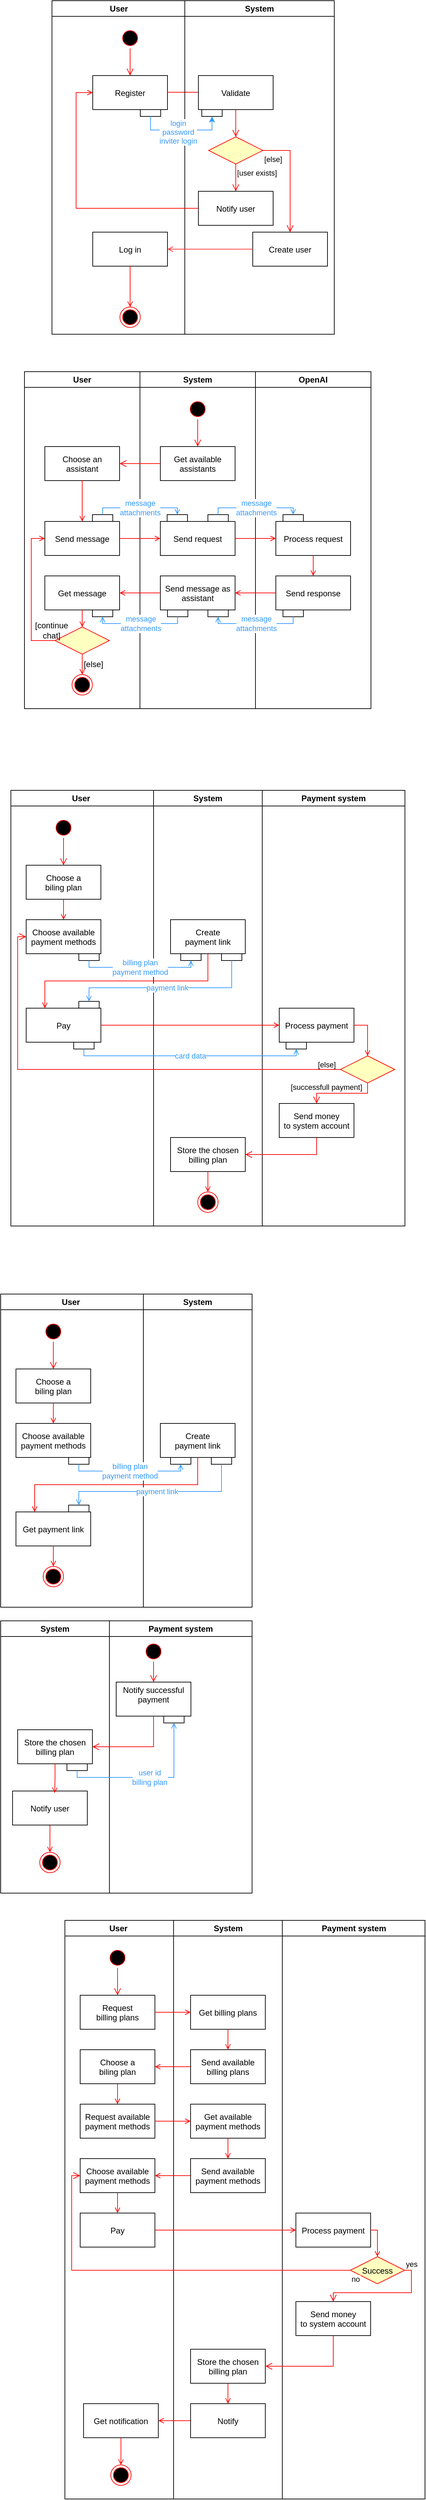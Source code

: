 <mxfile version="22.1.18" type="device">
  <diagram name="Page-1" id="e7e014a7-5840-1c2e-5031-d8a46d1fe8dd">
    <mxGraphModel dx="794" dy="-391" grid="1" gridSize="10" guides="1" tooltips="1" connect="1" arrows="1" fold="1" page="1" pageScale="1" pageWidth="1169" pageHeight="826" background="none" math="0" shadow="0">
      <root>
        <mxCell id="0" />
        <mxCell id="1" parent="0" />
        <mxCell id="gfUBth482DZoh4JY9FzU-120" value="User" style="swimlane;whiteSpace=wrap" parent="1" vertex="1">
          <mxGeometry x="220.5" y="860" width="195.5" height="490" as="geometry">
            <mxRectangle x="164.5" y="128" width="90" height="30" as="alternateBounds" />
          </mxGeometry>
        </mxCell>
        <mxCell id="gfUBth482DZoh4JY9FzU-121" value="" style="ellipse;shape=startState;fillColor=#000000;strokeColor=#ff0000;" parent="gfUBth482DZoh4JY9FzU-120" vertex="1">
          <mxGeometry x="100" y="40" width="30" height="30" as="geometry" />
        </mxCell>
        <mxCell id="gfUBth482DZoh4JY9FzU-122" value="" style="edgeStyle=elbowEdgeStyle;elbow=horizontal;verticalAlign=bottom;endArrow=open;endSize=8;strokeColor=#FF0000;endFill=1;rounded=0;exitX=0.5;exitY=1;exitDx=0;exitDy=0;" parent="gfUBth482DZoh4JY9FzU-120" source="gfUBth482DZoh4JY9FzU-121" target="gfUBth482DZoh4JY9FzU-123" edge="1">
          <mxGeometry x="100" y="40" as="geometry">
            <mxPoint x="115" y="110" as="targetPoint" />
          </mxGeometry>
        </mxCell>
        <mxCell id="gfUBth482DZoh4JY9FzU-123" value="Register" style="" parent="gfUBth482DZoh4JY9FzU-120" vertex="1">
          <mxGeometry x="60" y="110" width="110" height="50" as="geometry" />
        </mxCell>
        <mxCell id="gfUBth482DZoh4JY9FzU-124" value="Log in" style="" parent="gfUBth482DZoh4JY9FzU-120" vertex="1">
          <mxGeometry x="60" y="340" width="110" height="50" as="geometry" />
        </mxCell>
        <mxCell id="gfUBth482DZoh4JY9FzU-125" value="" style="endArrow=open;strokeColor=#FF0000;endFill=1;rounded=0;entryX=0;entryY=0.5;entryDx=0;entryDy=0;" parent="gfUBth482DZoh4JY9FzU-120" target="gfUBth482DZoh4JY9FzU-129" edge="1">
          <mxGeometry relative="1" as="geometry">
            <mxPoint x="170" y="134.5" as="sourcePoint" />
            <mxPoint x="300" y="134.5" as="targetPoint" />
            <Array as="points">
              <mxPoint x="235.5" y="134.5" />
            </Array>
          </mxGeometry>
        </mxCell>
        <mxCell id="gfUBth482DZoh4JY9FzU-126" value="" style="ellipse;shape=endState;fillColor=#000000;strokeColor=#ff0000" parent="gfUBth482DZoh4JY9FzU-120" vertex="1">
          <mxGeometry x="100" y="450" width="30" height="30" as="geometry" />
        </mxCell>
        <mxCell id="gfUBth482DZoh4JY9FzU-127" value="" style="endArrow=open;strokeColor=#FF0000;endFill=1;rounded=0;exitX=0.5;exitY=1;exitDx=0;exitDy=0;" parent="gfUBth482DZoh4JY9FzU-120" source="gfUBth482DZoh4JY9FzU-124" target="gfUBth482DZoh4JY9FzU-126" edge="1">
          <mxGeometry relative="1" as="geometry">
            <mxPoint x="115.5" y="420" as="sourcePoint" />
          </mxGeometry>
        </mxCell>
        <mxCell id="gfUBth482DZoh4JY9FzU-138" value="" style="rounded=0;whiteSpace=wrap;html=1;" parent="gfUBth482DZoh4JY9FzU-120" vertex="1">
          <mxGeometry x="130" y="160" width="30" height="10" as="geometry" />
        </mxCell>
        <mxCell id="gfUBth482DZoh4JY9FzU-128" value="System" style="swimlane;whiteSpace=wrap" parent="1" vertex="1">
          <mxGeometry x="416" y="860" width="220" height="490" as="geometry" />
        </mxCell>
        <mxCell id="gfUBth482DZoh4JY9FzU-129" value="Validate" style="" parent="gfUBth482DZoh4JY9FzU-128" vertex="1">
          <mxGeometry x="20" y="110" width="110" height="50" as="geometry" />
        </mxCell>
        <mxCell id="gfUBth482DZoh4JY9FzU-130" value="" style="rhombus;fillColor=#ffffc0;strokeColor=#ff0000;" parent="gfUBth482DZoh4JY9FzU-128" vertex="1">
          <mxGeometry x="35" y="200" width="80" height="40" as="geometry" />
        </mxCell>
        <mxCell id="gfUBth482DZoh4JY9FzU-131" value="[else]" style="edgeStyle=orthogonalEdgeStyle;elbow=horizontal;align=left;verticalAlign=top;endArrow=open;endSize=8;strokeColor=#FF0000;endFill=1;rounded=0;exitX=1;exitY=0.5;exitDx=0;exitDy=0;entryX=0.5;entryY=0;entryDx=0;entryDy=0;" parent="gfUBth482DZoh4JY9FzU-128" source="gfUBth482DZoh4JY9FzU-130" target="gfUBth482DZoh4JY9FzU-133" edge="1">
          <mxGeometry x="-1" relative="1" as="geometry">
            <mxPoint x="190" y="305" as="targetPoint" />
            <Array as="points">
              <mxPoint x="155" y="220" />
            </Array>
          </mxGeometry>
        </mxCell>
        <mxCell id="gfUBth482DZoh4JY9FzU-132" value="" style="edgeStyle=elbowEdgeStyle;elbow=horizontal;verticalAlign=bottom;endArrow=open;endSize=8;strokeColor=#FF0000;endFill=1;rounded=0;exitX=0.5;exitY=1;exitDx=0;exitDy=0;entryX=0.5;entryY=0;entryDx=0;entryDy=0;" parent="gfUBth482DZoh4JY9FzU-128" source="gfUBth482DZoh4JY9FzU-129" target="gfUBth482DZoh4JY9FzU-130" edge="1">
          <mxGeometry x="130" y="90" as="geometry">
            <mxPoint x="195.5" y="220" as="targetPoint" />
            <mxPoint x="147.5" y="135" as="sourcePoint" />
            <Array as="points" />
          </mxGeometry>
        </mxCell>
        <mxCell id="gfUBth482DZoh4JY9FzU-133" value="Create user" style="" parent="gfUBth482DZoh4JY9FzU-128" vertex="1">
          <mxGeometry x="100" y="340" width="110" height="50" as="geometry" />
        </mxCell>
        <mxCell id="gfUBth482DZoh4JY9FzU-134" value="[user exists]" style="edgeStyle=elbowEdgeStyle;elbow=horizontal;align=left;verticalAlign=top;endArrow=open;endSize=8;strokeColor=#FF0000;endFill=1;rounded=0;entryX=0.5;entryY=0;entryDx=0;entryDy=0;exitX=0.5;exitY=1;exitDx=0;exitDy=0;" parent="gfUBth482DZoh4JY9FzU-128" source="gfUBth482DZoh4JY9FzU-130" target="gfUBth482DZoh4JY9FzU-135" edge="1">
          <mxGeometry x="-1" relative="1" as="geometry">
            <mxPoint x="65.5" y="180" as="targetPoint" />
            <mxPoint x="85" y="280" as="sourcePoint" />
            <Array as="points">
              <mxPoint x="75" y="250" />
            </Array>
          </mxGeometry>
        </mxCell>
        <mxCell id="gfUBth482DZoh4JY9FzU-135" value="Notify user" style="" parent="gfUBth482DZoh4JY9FzU-128" vertex="1">
          <mxGeometry x="20" y="280" width="110" height="50" as="geometry" />
        </mxCell>
        <mxCell id="gfUBth482DZoh4JY9FzU-139" value="" style="rounded=0;whiteSpace=wrap;html=1;" parent="gfUBth482DZoh4JY9FzU-128" vertex="1">
          <mxGeometry x="25" y="160" width="30" height="10" as="geometry" />
        </mxCell>
        <mxCell id="gfUBth482DZoh4JY9FzU-137" style="edgeStyle=orthogonalEdgeStyle;rounded=0;orthogonalLoop=1;jettySize=auto;html=1;exitX=0;exitY=0.5;exitDx=0;exitDy=0;entryX=1;entryY=0.5;entryDx=0;entryDy=0;strokeColor=#FF3333;endArrow=open;endFill=0;" parent="1" source="gfUBth482DZoh4JY9FzU-133" target="gfUBth482DZoh4JY9FzU-124" edge="1">
          <mxGeometry relative="1" as="geometry" />
        </mxCell>
        <mxCell id="gfUBth482DZoh4JY9FzU-136" value="" style="edgeStyle=elbowEdgeStyle;elbow=horizontal;strokeColor=#FF0000;endArrow=open;endFill=1;rounded=0;exitX=0;exitY=0.5;exitDx=0;exitDy=0;entryX=0;entryY=0.5;entryDx=0;entryDy=0;" parent="1" source="gfUBth482DZoh4JY9FzU-135" target="gfUBth482DZoh4JY9FzU-123" edge="1">
          <mxGeometry width="100" height="100" relative="1" as="geometry">
            <mxPoint x="546.5" y="1180" as="sourcePoint" />
            <mxPoint x="416" y="1010" as="targetPoint" />
            <Array as="points">
              <mxPoint x="256" y="1070" />
            </Array>
          </mxGeometry>
        </mxCell>
        <mxCell id="gfUBth482DZoh4JY9FzU-141" value="" style="endArrow=classic;html=1;rounded=0;entryX=0.5;entryY=1;entryDx=0;entryDy=0;edgeStyle=orthogonalEdgeStyle;exitX=0.5;exitY=1;exitDx=0;exitDy=0;strokeColor=#3399FF;" parent="1" source="gfUBth482DZoh4JY9FzU-138" target="gfUBth482DZoh4JY9FzU-139" edge="1">
          <mxGeometry relative="1" as="geometry">
            <mxPoint x="390.5" y="1070" as="sourcePoint" />
            <mxPoint x="490.5" y="1070" as="targetPoint" />
            <Array as="points">
              <mxPoint x="366" y="1050" />
              <mxPoint x="456" y="1050" />
            </Array>
          </mxGeometry>
        </mxCell>
        <mxCell id="gfUBth482DZoh4JY9FzU-142" value="login&lt;br&gt;password&lt;br&gt;inviter login" style="edgeLabel;resizable=0;html=1;align=center;verticalAlign=middle;fontColor=#3399FF;" parent="gfUBth482DZoh4JY9FzU-141" connectable="0" vertex="1">
          <mxGeometry relative="1" as="geometry">
            <mxPoint x="-5" y="3" as="offset" />
          </mxGeometry>
        </mxCell>
        <mxCell id="gfUBth482DZoh4JY9FzU-149" value="User" style="swimlane;whiteSpace=wrap" parent="1" vertex="1">
          <mxGeometry x="180" y="1405" width="170" height="495" as="geometry">
            <mxRectangle x="164.5" y="128" width="90" height="30" as="alternateBounds" />
          </mxGeometry>
        </mxCell>
        <mxCell id="gfUBth482DZoh4JY9FzU-150" value="Choose an&#xa;assistant" style="" parent="gfUBth482DZoh4JY9FzU-149" vertex="1">
          <mxGeometry x="30" y="110" width="110" height="50" as="geometry" />
        </mxCell>
        <mxCell id="gfUBth482DZoh4JY9FzU-151" value="Send message" style="" parent="gfUBth482DZoh4JY9FzU-149" vertex="1">
          <mxGeometry x="30" y="220" width="110" height="50" as="geometry" />
        </mxCell>
        <mxCell id="gfUBth482DZoh4JY9FzU-152" value="" style="endArrow=open;strokeColor=#FF0000;endFill=1;rounded=0" parent="gfUBth482DZoh4JY9FzU-149" source="gfUBth482DZoh4JY9FzU-150" target="gfUBth482DZoh4JY9FzU-151" edge="1">
          <mxGeometry relative="1" as="geometry" />
        </mxCell>
        <mxCell id="gfUBth482DZoh4JY9FzU-153" value="Get message" style="" parent="gfUBth482DZoh4JY9FzU-149" vertex="1">
          <mxGeometry x="30" y="300" width="110" height="50" as="geometry" />
        </mxCell>
        <mxCell id="gfUBth482DZoh4JY9FzU-154" value="" style="endArrow=open;strokeColor=#FF0000;endFill=1;rounded=0;exitX=0;exitY=0.5;exitDx=0;exitDy=0;entryX=0;entryY=0.5;entryDx=0;entryDy=0;edgeStyle=orthogonalEdgeStyle;" parent="gfUBth482DZoh4JY9FzU-149" source="4h8BEqm_R4JHtVqycVa3-3" target="gfUBth482DZoh4JY9FzU-151" edge="1">
          <mxGeometry relative="1" as="geometry">
            <mxPoint x="215" y="380" as="sourcePoint" />
            <mxPoint x="5" y="380" as="targetPoint" />
            <Array as="points">
              <mxPoint x="10" y="395" />
              <mxPoint x="10" y="245" />
            </Array>
          </mxGeometry>
        </mxCell>
        <mxCell id="gfUBth482DZoh4JY9FzU-155" value="" style="ellipse;shape=endState;fillColor=#000000;strokeColor=#ff0000" parent="gfUBth482DZoh4JY9FzU-149" vertex="1">
          <mxGeometry x="70" y="445" width="30" height="30" as="geometry" />
        </mxCell>
        <mxCell id="gfUBth482DZoh4JY9FzU-156" value="" style="endArrow=open;strokeColor=#FF0000;endFill=1;rounded=0;exitX=0.5;exitY=1;exitDx=0;exitDy=0;entryX=0.5;entryY=0;entryDx=0;entryDy=0;" parent="gfUBth482DZoh4JY9FzU-149" source="gfUBth482DZoh4JY9FzU-153" target="4h8BEqm_R4JHtVqycVa3-3" edge="1">
          <mxGeometry relative="1" as="geometry">
            <mxPoint x="610" y="345" as="sourcePoint" />
            <mxPoint x="85" y="410" as="targetPoint" />
          </mxGeometry>
        </mxCell>
        <mxCell id="gfUBth482DZoh4JY9FzU-172" value="" style="rounded=0;whiteSpace=wrap;html=1;" parent="gfUBth482DZoh4JY9FzU-149" vertex="1">
          <mxGeometry x="100" y="210" width="30" height="10" as="geometry" />
        </mxCell>
        <mxCell id="gfUBth482DZoh4JY9FzU-179" value="" style="rounded=0;whiteSpace=wrap;html=1;" parent="gfUBth482DZoh4JY9FzU-149" vertex="1">
          <mxGeometry x="100" y="350" width="30" height="10" as="geometry" />
        </mxCell>
        <mxCell id="4h8BEqm_R4JHtVqycVa3-3" value="" style="rhombus;fillColor=#ffffc0;strokeColor=#ff0000;" parent="gfUBth482DZoh4JY9FzU-149" vertex="1">
          <mxGeometry x="45" y="375" width="80" height="40" as="geometry" />
        </mxCell>
        <mxCell id="4h8BEqm_R4JHtVqycVa3-4" value="[continue chat]" style="text;html=1;strokeColor=none;fillColor=none;align=center;verticalAlign=middle;whiteSpace=wrap;rounded=0;" parent="gfUBth482DZoh4JY9FzU-149" vertex="1">
          <mxGeometry x="10" y="365" width="60" height="30" as="geometry" />
        </mxCell>
        <mxCell id="4h8BEqm_R4JHtVqycVa3-5" value="&amp;nbsp;[else]" style="text;html=1;strokeColor=none;fillColor=none;align=center;verticalAlign=middle;whiteSpace=wrap;rounded=0;" parent="gfUBth482DZoh4JY9FzU-149" vertex="1">
          <mxGeometry x="70" y="415" width="60" height="30" as="geometry" />
        </mxCell>
        <mxCell id="4h8BEqm_R4JHtVqycVa3-6" value="" style="endArrow=open;strokeColor=#FF0000;endFill=1;rounded=0;exitX=0.5;exitY=1;exitDx=0;exitDy=0;entryX=0.5;entryY=0;entryDx=0;entryDy=0;" parent="gfUBth482DZoh4JY9FzU-149" source="4h8BEqm_R4JHtVqycVa3-3" target="gfUBth482DZoh4JY9FzU-155" edge="1">
          <mxGeometry relative="1" as="geometry">
            <mxPoint x="95" y="360" as="sourcePoint" />
            <mxPoint x="95" y="385" as="targetPoint" />
          </mxGeometry>
        </mxCell>
        <mxCell id="gfUBth482DZoh4JY9FzU-157" value="System" style="swimlane;whiteSpace=wrap" parent="1" vertex="1">
          <mxGeometry x="350" y="1405" width="170" height="495" as="geometry" />
        </mxCell>
        <mxCell id="gfUBth482DZoh4JY9FzU-158" value="" style="ellipse;shape=startState;fillColor=#000000;strokeColor=#ff0000;" parent="gfUBth482DZoh4JY9FzU-157" vertex="1">
          <mxGeometry x="70" y="40" width="30" height="30" as="geometry" />
        </mxCell>
        <mxCell id="gfUBth482DZoh4JY9FzU-159" value="" style="edgeStyle=elbowEdgeStyle;elbow=horizontal;verticalAlign=bottom;endArrow=open;endSize=8;strokeColor=#FF0000;endFill=1;rounded=0" parent="gfUBth482DZoh4JY9FzU-157" source="gfUBth482DZoh4JY9FzU-158" target="gfUBth482DZoh4JY9FzU-160" edge="1">
          <mxGeometry x="40" y="20" as="geometry">
            <mxPoint x="65" y="90" as="targetPoint" />
          </mxGeometry>
        </mxCell>
        <mxCell id="gfUBth482DZoh4JY9FzU-160" value="Get available&#xa;assistants" style="" parent="gfUBth482DZoh4JY9FzU-157" vertex="1">
          <mxGeometry x="30" y="110" width="110" height="50" as="geometry" />
        </mxCell>
        <mxCell id="gfUBth482DZoh4JY9FzU-161" value="Send request" style="" parent="gfUBth482DZoh4JY9FzU-157" vertex="1">
          <mxGeometry x="30" y="220" width="110" height="50" as="geometry" />
        </mxCell>
        <mxCell id="gfUBth482DZoh4JY9FzU-162" value="Send message as&#xa;assistant" style="" parent="gfUBth482DZoh4JY9FzU-157" vertex="1">
          <mxGeometry x="30" y="300" width="110" height="50" as="geometry" />
        </mxCell>
        <mxCell id="gfUBth482DZoh4JY9FzU-173" value="" style="rounded=0;whiteSpace=wrap;html=1;" parent="gfUBth482DZoh4JY9FzU-157" vertex="1">
          <mxGeometry x="40" y="210" width="30" height="10" as="geometry" />
        </mxCell>
        <mxCell id="gfUBth482DZoh4JY9FzU-174" value="" style="rounded=0;whiteSpace=wrap;html=1;" parent="gfUBth482DZoh4JY9FzU-157" vertex="1">
          <mxGeometry x="100" y="210" width="30" height="10" as="geometry" />
        </mxCell>
        <mxCell id="gfUBth482DZoh4JY9FzU-177" value="" style="rounded=0;whiteSpace=wrap;html=1;" parent="gfUBth482DZoh4JY9FzU-157" vertex="1">
          <mxGeometry x="100" y="350" width="30" height="10" as="geometry" />
        </mxCell>
        <mxCell id="gfUBth482DZoh4JY9FzU-178" value="" style="rounded=0;whiteSpace=wrap;html=1;" parent="gfUBth482DZoh4JY9FzU-157" vertex="1">
          <mxGeometry x="40.5" y="350" width="30" height="10" as="geometry" />
        </mxCell>
        <mxCell id="gfUBth482DZoh4JY9FzU-163" value="OpenAI" style="swimlane;whiteSpace=wrap" parent="1" vertex="1">
          <mxGeometry x="520" y="1405" width="170" height="495" as="geometry" />
        </mxCell>
        <mxCell id="gfUBth482DZoh4JY9FzU-164" value="Process request" style="" parent="gfUBth482DZoh4JY9FzU-163" vertex="1">
          <mxGeometry x="30" y="220" width="110" height="50" as="geometry" />
        </mxCell>
        <mxCell id="gfUBth482DZoh4JY9FzU-165" value="Send response" style="" parent="gfUBth482DZoh4JY9FzU-163" vertex="1">
          <mxGeometry x="30" y="300" width="110" height="50" as="geometry" />
        </mxCell>
        <mxCell id="gfUBth482DZoh4JY9FzU-166" value="" style="endArrow=open;strokeColor=#FF0000;endFill=1;rounded=0;exitX=0.5;exitY=1;exitDx=0;exitDy=0;" parent="gfUBth482DZoh4JY9FzU-163" source="gfUBth482DZoh4JY9FzU-164" edge="1">
          <mxGeometry relative="1" as="geometry">
            <mxPoint x="84.5" y="280" as="sourcePoint" />
            <mxPoint x="85" y="300" as="targetPoint" />
          </mxGeometry>
        </mxCell>
        <mxCell id="gfUBth482DZoh4JY9FzU-175" value="" style="rounded=0;whiteSpace=wrap;html=1;" parent="gfUBth482DZoh4JY9FzU-163" vertex="1">
          <mxGeometry x="40.5" y="210" width="30" height="10" as="geometry" />
        </mxCell>
        <mxCell id="gfUBth482DZoh4JY9FzU-176" value="" style="rounded=0;whiteSpace=wrap;html=1;" parent="gfUBth482DZoh4JY9FzU-163" vertex="1">
          <mxGeometry x="40.5" y="350" width="30" height="10" as="geometry" />
        </mxCell>
        <mxCell id="gfUBth482DZoh4JY9FzU-167" value="" style="endArrow=none;strokeColor=#FF0000;endFill=0;rounded=0;startArrow=open;startFill=0;entryX=0;entryY=0.5;entryDx=0;entryDy=0;exitX=1;exitY=0.5;exitDx=0;exitDy=0;" parent="1" source="gfUBth482DZoh4JY9FzU-153" target="gfUBth482DZoh4JY9FzU-162" edge="1">
          <mxGeometry relative="1" as="geometry" />
        </mxCell>
        <mxCell id="gfUBth482DZoh4JY9FzU-168" value="" style="edgeStyle=elbowEdgeStyle;elbow=horizontal;verticalAlign=bottom;endArrow=open;endSize=8;strokeColor=#FF0000;endFill=1;rounded=0;exitX=0;exitY=0.5;exitDx=0;exitDy=0;entryX=1;entryY=0.5;entryDx=0;entryDy=0;" parent="1" source="gfUBth482DZoh4JY9FzU-160" target="gfUBth482DZoh4JY9FzU-150" edge="1">
          <mxGeometry x="240" y="2200" as="geometry">
            <mxPoint x="340" y="1545" as="targetPoint" />
            <mxPoint x="265" y="1475" as="sourcePoint" />
          </mxGeometry>
        </mxCell>
        <mxCell id="gfUBth482DZoh4JY9FzU-169" value="" style="endArrow=open;strokeColor=#FF0000;endFill=1;rounded=0;exitX=1;exitY=0.5;exitDx=0;exitDy=0;entryX=0;entryY=0.5;entryDx=0;entryDy=0;" parent="1" source="gfUBth482DZoh4JY9FzU-151" target="gfUBth482DZoh4JY9FzU-161" edge="1">
          <mxGeometry relative="1" as="geometry" />
        </mxCell>
        <mxCell id="gfUBth482DZoh4JY9FzU-170" value="" style="endArrow=open;strokeColor=#FF0000;endFill=1;rounded=0;entryX=0;entryY=0.5;entryDx=0;entryDy=0;exitX=1;exitY=0.5;exitDx=0;exitDy=0;" parent="1" source="gfUBth482DZoh4JY9FzU-161" target="gfUBth482DZoh4JY9FzU-164" edge="1">
          <mxGeometry relative="1" as="geometry">
            <mxPoint x="580" y="1650" as="targetPoint" />
          </mxGeometry>
        </mxCell>
        <mxCell id="gfUBth482DZoh4JY9FzU-171" value="" style="endArrow=open;strokeColor=#FF0000;endFill=1;rounded=0;exitX=0;exitY=0.5;exitDx=0;exitDy=0;entryX=1;entryY=0.5;entryDx=0;entryDy=0;" parent="1" source="gfUBth482DZoh4JY9FzU-165" target="gfUBth482DZoh4JY9FzU-162" edge="1">
          <mxGeometry relative="1" as="geometry" />
        </mxCell>
        <mxCell id="gfUBth482DZoh4JY9FzU-182" value="" style="endArrow=open;html=1;rounded=0;endFill=0;strokeColor=#3399FF;edgeStyle=orthogonalEdgeStyle;exitX=0.5;exitY=0;exitDx=0;exitDy=0;entryX=0.5;entryY=0;entryDx=0;entryDy=0;" parent="1" source="gfUBth482DZoh4JY9FzU-172" target="gfUBth482DZoh4JY9FzU-173" edge="1">
          <mxGeometry relative="1" as="geometry">
            <mxPoint x="300.5" y="1585" as="sourcePoint" />
            <mxPoint x="400.5" y="1585" as="targetPoint" />
          </mxGeometry>
        </mxCell>
        <mxCell id="gfUBth482DZoh4JY9FzU-183" value="message&lt;br&gt;attachments" style="edgeLabel;resizable=0;html=1;align=center;verticalAlign=middle;fontColor=#3399FF;" parent="gfUBth482DZoh4JY9FzU-182" connectable="0" vertex="1">
          <mxGeometry relative="1" as="geometry" />
        </mxCell>
        <mxCell id="gfUBth482DZoh4JY9FzU-184" value="" style="endArrow=open;html=1;rounded=0;endFill=0;strokeColor=#3399FF;edgeStyle=orthogonalEdgeStyle;exitX=0.5;exitY=0;exitDx=0;exitDy=0;entryX=0.5;entryY=0;entryDx=0;entryDy=0;" parent="1" source="gfUBth482DZoh4JY9FzU-174" target="gfUBth482DZoh4JY9FzU-175" edge="1">
          <mxGeometry relative="1" as="geometry">
            <mxPoint x="465" y="1595" as="sourcePoint" />
            <mxPoint x="575" y="1595" as="targetPoint" />
          </mxGeometry>
        </mxCell>
        <mxCell id="gfUBth482DZoh4JY9FzU-185" value="message&lt;br&gt;attachments" style="edgeLabel;resizable=0;html=1;align=center;verticalAlign=middle;fontColor=#3399FF;" parent="gfUBth482DZoh4JY9FzU-184" connectable="0" vertex="1">
          <mxGeometry relative="1" as="geometry" />
        </mxCell>
        <mxCell id="gfUBth482DZoh4JY9FzU-186" value="" style="endArrow=none;html=1;rounded=0;endFill=0;strokeColor=#3399FF;edgeStyle=orthogonalEdgeStyle;startArrow=open;startFill=0;entryX=0.5;entryY=1;entryDx=0;entryDy=0;exitX=0.5;exitY=1;exitDx=0;exitDy=0;" parent="1" source="gfUBth482DZoh4JY9FzU-177" target="gfUBth482DZoh4JY9FzU-176" edge="1">
          <mxGeometry relative="1" as="geometry">
            <mxPoint x="470.5" y="1795" as="sourcePoint" />
            <mxPoint x="570.5" y="1795" as="targetPoint" />
          </mxGeometry>
        </mxCell>
        <mxCell id="gfUBth482DZoh4JY9FzU-187" value="message&lt;br&gt;attachments" style="edgeLabel;resizable=0;html=1;align=center;verticalAlign=middle;fontColor=#3399FF;" parent="gfUBth482DZoh4JY9FzU-186" connectable="0" vertex="1">
          <mxGeometry relative="1" as="geometry" />
        </mxCell>
        <mxCell id="gfUBth482DZoh4JY9FzU-180" value="" style="endArrow=none;html=1;rounded=0;endFill=0;strokeColor=#3399FF;edgeStyle=orthogonalEdgeStyle;startArrow=open;startFill=0;entryX=0.5;entryY=1;entryDx=0;entryDy=0;exitX=0.5;exitY=1;exitDx=0;exitDy=0;" parent="1" source="gfUBth482DZoh4JY9FzU-179" target="gfUBth482DZoh4JY9FzU-178" edge="1">
          <mxGeometry relative="1" as="geometry">
            <mxPoint x="290" y="1795" as="sourcePoint" />
            <mxPoint x="390" y="1795" as="targetPoint" />
          </mxGeometry>
        </mxCell>
        <mxCell id="gfUBth482DZoh4JY9FzU-181" value="message&lt;br&gt;attachments" style="edgeLabel;resizable=0;html=1;align=center;verticalAlign=middle;fontColor=#3399FF;" parent="gfUBth482DZoh4JY9FzU-180" connectable="0" vertex="1">
          <mxGeometry relative="1" as="geometry" />
        </mxCell>
        <mxCell id="gfUBth482DZoh4JY9FzU-259" value="User " style="swimlane;whiteSpace=wrap" parent="1" vertex="1">
          <mxGeometry x="239.5" y="3680" width="160" height="850" as="geometry">
            <mxRectangle x="164.5" y="128" width="90" height="30" as="alternateBounds" />
          </mxGeometry>
        </mxCell>
        <mxCell id="gfUBth482DZoh4JY9FzU-260" value="Request&#xa;billing plans" style="" parent="gfUBth482DZoh4JY9FzU-259" vertex="1">
          <mxGeometry x="22.5" y="110" width="110" height="50" as="geometry" />
        </mxCell>
        <mxCell id="gfUBth482DZoh4JY9FzU-261" value="Choose a&#xa;biling plan" style="" parent="gfUBth482DZoh4JY9FzU-259" vertex="1">
          <mxGeometry x="22.5" y="190" width="110" height="50" as="geometry" />
        </mxCell>
        <mxCell id="gfUBth482DZoh4JY9FzU-262" value="Request available&#xa;payment methods" style="" parent="gfUBth482DZoh4JY9FzU-259" vertex="1">
          <mxGeometry x="22.5" y="270" width="110" height="50" as="geometry" />
        </mxCell>
        <mxCell id="gfUBth482DZoh4JY9FzU-263" value="" style="endArrow=open;strokeColor=#FF0000;endFill=1;rounded=0" parent="gfUBth482DZoh4JY9FzU-259" source="gfUBth482DZoh4JY9FzU-261" target="gfUBth482DZoh4JY9FzU-262" edge="1">
          <mxGeometry relative="1" as="geometry" />
        </mxCell>
        <mxCell id="gfUBth482DZoh4JY9FzU-264" value="" style="edgeStyle=elbowEdgeStyle;elbow=horizontal;verticalAlign=bottom;endArrow=open;endSize=8;strokeColor=#FF0000;endFill=1;rounded=0;entryX=0.5;entryY=0;entryDx=0;entryDy=0;exitX=0.5;exitY=1;exitDx=0;exitDy=0;" parent="gfUBth482DZoh4JY9FzU-259" source="gfUBth482DZoh4JY9FzU-265" target="gfUBth482DZoh4JY9FzU-260" edge="1">
          <mxGeometry x="320" y="20" as="geometry">
            <mxPoint x="77.5" y="110" as="targetPoint" />
          </mxGeometry>
        </mxCell>
        <mxCell id="gfUBth482DZoh4JY9FzU-265" value="" style="ellipse;shape=startState;fillColor=#000000;strokeColor=#ff0000;" parent="gfUBth482DZoh4JY9FzU-259" vertex="1">
          <mxGeometry x="62.5" y="40" width="30" height="30" as="geometry" />
        </mxCell>
        <mxCell id="gfUBth482DZoh4JY9FzU-266" value="Choose available&#xa;payment methods" style="" parent="gfUBth482DZoh4JY9FzU-259" vertex="1">
          <mxGeometry x="22.5" y="350" width="110" height="50" as="geometry" />
        </mxCell>
        <mxCell id="gfUBth482DZoh4JY9FzU-267" value="Pay" style="" parent="gfUBth482DZoh4JY9FzU-259" vertex="1">
          <mxGeometry x="22.5" y="430" width="110" height="50" as="geometry" />
        </mxCell>
        <mxCell id="gfUBth482DZoh4JY9FzU-268" value="" style="endArrow=open;strokeColor=#FF0000;endFill=1;rounded=0;exitX=0.5;exitY=1;exitDx=0;exitDy=0;entryX=0.5;entryY=0;entryDx=0;entryDy=0;" parent="gfUBth482DZoh4JY9FzU-259" source="gfUBth482DZoh4JY9FzU-266" target="gfUBth482DZoh4JY9FzU-267" edge="1">
          <mxGeometry relative="1" as="geometry">
            <mxPoint x="87.5" y="250" as="sourcePoint" />
            <mxPoint x="87.5" y="280" as="targetPoint" />
          </mxGeometry>
        </mxCell>
        <mxCell id="gfUBth482DZoh4JY9FzU-269" value="Get notification" style="" parent="gfUBth482DZoh4JY9FzU-259" vertex="1">
          <mxGeometry x="27.5" y="710" width="110" height="50" as="geometry" />
        </mxCell>
        <mxCell id="gfUBth482DZoh4JY9FzU-270" value="" style="ellipse;shape=endState;fillColor=#000000;strokeColor=#ff0000" parent="gfUBth482DZoh4JY9FzU-259" vertex="1">
          <mxGeometry x="67.5" y="800" width="30" height="30" as="geometry" />
        </mxCell>
        <mxCell id="gfUBth482DZoh4JY9FzU-271" value="" style="endArrow=open;strokeColor=#FF0000;endFill=1;rounded=0;entryX=0.5;entryY=0;entryDx=0;entryDy=0;exitX=0.5;exitY=1;exitDx=0;exitDy=0;" parent="gfUBth482DZoh4JY9FzU-259" source="gfUBth482DZoh4JY9FzU-269" target="gfUBth482DZoh4JY9FzU-270" edge="1">
          <mxGeometry relative="1" as="geometry">
            <mxPoint x="77.5" y="780" as="sourcePoint" />
            <mxPoint x="82.5" y="820" as="targetPoint" />
          </mxGeometry>
        </mxCell>
        <mxCell id="gfUBth482DZoh4JY9FzU-272" value="System" style="swimlane;whiteSpace=wrap" parent="1" vertex="1">
          <mxGeometry x="399.5" y="3680" width="160" height="850" as="geometry" />
        </mxCell>
        <mxCell id="gfUBth482DZoh4JY9FzU-273" value="Get billing plans" style="" parent="gfUBth482DZoh4JY9FzU-272" vertex="1">
          <mxGeometry x="25" y="110" width="110" height="50" as="geometry" />
        </mxCell>
        <mxCell id="gfUBth482DZoh4JY9FzU-274" value="Send available&#xa;billing plans" style="" parent="gfUBth482DZoh4JY9FzU-272" vertex="1">
          <mxGeometry x="25" y="190" width="110" height="50" as="geometry" />
        </mxCell>
        <mxCell id="gfUBth482DZoh4JY9FzU-275" value="" style="endArrow=open;strokeColor=#FF0000;endFill=1;rounded=0" parent="gfUBth482DZoh4JY9FzU-272" source="gfUBth482DZoh4JY9FzU-273" target="gfUBth482DZoh4JY9FzU-274" edge="1">
          <mxGeometry relative="1" as="geometry" />
        </mxCell>
        <mxCell id="gfUBth482DZoh4JY9FzU-276" value="Get available&#xa;payment methods" style="" parent="gfUBth482DZoh4JY9FzU-272" vertex="1">
          <mxGeometry x="25" y="270" width="110" height="50" as="geometry" />
        </mxCell>
        <mxCell id="gfUBth482DZoh4JY9FzU-277" value="Send available&#xa;payment methods" style="" parent="gfUBth482DZoh4JY9FzU-272" vertex="1">
          <mxGeometry x="25" y="350" width="110" height="50" as="geometry" />
        </mxCell>
        <mxCell id="gfUBth482DZoh4JY9FzU-278" value="" style="endArrow=open;strokeColor=#FF0000;endFill=1;rounded=0;exitX=0.5;exitY=1;exitDx=0;exitDy=0;entryX=0.5;entryY=0;entryDx=0;entryDy=0;" parent="gfUBth482DZoh4JY9FzU-272" source="gfUBth482DZoh4JY9FzU-276" target="gfUBth482DZoh4JY9FzU-277" edge="1">
          <mxGeometry relative="1" as="geometry">
            <mxPoint x="-75" y="305" as="sourcePoint" />
            <mxPoint x="35" y="305" as="targetPoint" />
          </mxGeometry>
        </mxCell>
        <mxCell id="gfUBth482DZoh4JY9FzU-279" value="Store the chosen&#xa;billing plan" style="" parent="gfUBth482DZoh4JY9FzU-272" vertex="1">
          <mxGeometry x="25" y="630" width="110" height="50" as="geometry" />
        </mxCell>
        <mxCell id="gfUBth482DZoh4JY9FzU-280" value="Notify" style="" parent="gfUBth482DZoh4JY9FzU-272" vertex="1">
          <mxGeometry x="25" y="710" width="110" height="50" as="geometry" />
        </mxCell>
        <mxCell id="gfUBth482DZoh4JY9FzU-281" value="" style="endArrow=open;strokeColor=#FF0000;endFill=1;rounded=0;exitX=0.5;exitY=1;exitDx=0;exitDy=0;entryX=0.5;entryY=0;entryDx=0;entryDy=0;" parent="gfUBth482DZoh4JY9FzU-272" source="gfUBth482DZoh4JY9FzU-279" target="gfUBth482DZoh4JY9FzU-280" edge="1">
          <mxGeometry relative="1" as="geometry">
            <mxPoint x="90" y="330" as="sourcePoint" />
            <mxPoint x="90" y="355" as="targetPoint" />
          </mxGeometry>
        </mxCell>
        <mxCell id="gfUBth482DZoh4JY9FzU-282" value="" style="endArrow=none;strokeColor=#FF0000;endFill=0;rounded=0;exitX=1;exitY=0.5;exitDx=0;exitDy=0;entryX=0;entryY=0.5;entryDx=0;entryDy=0;startArrow=open;startFill=0;" parent="1" source="gfUBth482DZoh4JY9FzU-261" target="gfUBth482DZoh4JY9FzU-274" edge="1">
          <mxGeometry relative="1" as="geometry" />
        </mxCell>
        <mxCell id="gfUBth482DZoh4JY9FzU-283" value="" style="edgeStyle=elbowEdgeStyle;elbow=horizontal;strokeColor=#FF0000;endArrow=open;endFill=1;rounded=0;entryX=0;entryY=0.5;entryDx=0;entryDy=0;exitX=1;exitY=0.5;exitDx=0;exitDy=0;" parent="1" source="gfUBth482DZoh4JY9FzU-260" target="gfUBth482DZoh4JY9FzU-273" edge="1">
          <mxGeometry width="100" height="100" relative="1" as="geometry">
            <mxPoint x="399.5" y="3970" as="sourcePoint" />
            <mxPoint x="499.5" y="3870" as="targetPoint" />
            <Array as="points" />
          </mxGeometry>
        </mxCell>
        <mxCell id="gfUBth482DZoh4JY9FzU-284" value="" style="endArrow=open;strokeColor=#FF0000;endFill=1;rounded=0;exitX=1;exitY=0.5;exitDx=0;exitDy=0;entryX=0;entryY=0.5;entryDx=0;entryDy=0;" parent="1" source="gfUBth482DZoh4JY9FzU-262" target="gfUBth482DZoh4JY9FzU-276" edge="1">
          <mxGeometry relative="1" as="geometry" />
        </mxCell>
        <mxCell id="gfUBth482DZoh4JY9FzU-285" value="Payment system" style="swimlane;whiteSpace=wrap" parent="1" vertex="1">
          <mxGeometry x="559.5" y="3680" width="210" height="850" as="geometry" />
        </mxCell>
        <mxCell id="gfUBth482DZoh4JY9FzU-290" value="Success" style="rhombus;fillColor=#ffffc0;strokeColor=#ff0000;" parent="gfUBth482DZoh4JY9FzU-285" vertex="1">
          <mxGeometry x="100" y="494" width="80" height="40" as="geometry" />
        </mxCell>
        <mxCell id="gfUBth482DZoh4JY9FzU-291" value="yes" style="edgeStyle=orthogonalEdgeStyle;elbow=horizontal;align=left;verticalAlign=bottom;endArrow=open;endSize=8;strokeColor=#FF0000;exitX=1;exitY=0.5;endFill=1;rounded=0;exitDx=0;exitDy=0;entryX=0.5;entryY=0;entryDx=0;entryDy=0;" parent="gfUBth482DZoh4JY9FzU-285" source="gfUBth482DZoh4JY9FzU-290" target="gfUBth482DZoh4JY9FzU-296" edge="1">
          <mxGeometry x="-1" relative="1" as="geometry">
            <mxPoint x="250" y="690" as="targetPoint" />
          </mxGeometry>
        </mxCell>
        <mxCell id="gfUBth482DZoh4JY9FzU-294" value="Process payment" style="" parent="gfUBth482DZoh4JY9FzU-285" vertex="1">
          <mxGeometry x="20" y="430" width="110" height="50" as="geometry" />
        </mxCell>
        <mxCell id="gfUBth482DZoh4JY9FzU-295" value="" style="endArrow=open;strokeColor=#FF0000;endFill=1;rounded=0;exitX=1;exitY=0.5;exitDx=0;exitDy=0;entryX=0.5;entryY=0;entryDx=0;entryDy=0;edgeStyle=orthogonalEdgeStyle;" parent="gfUBth482DZoh4JY9FzU-285" source="gfUBth482DZoh4JY9FzU-294" target="gfUBth482DZoh4JY9FzU-290" edge="1">
          <mxGeometry relative="1" as="geometry">
            <mxPoint x="-360" y="465" as="sourcePoint" />
            <mxPoint x="30" y="465" as="targetPoint" />
          </mxGeometry>
        </mxCell>
        <mxCell id="gfUBth482DZoh4JY9FzU-296" value="Send money&#xa;to system account" style="" parent="gfUBth482DZoh4JY9FzU-285" vertex="1">
          <mxGeometry x="20" y="560" width="110" height="50" as="geometry" />
        </mxCell>
        <mxCell id="gfUBth482DZoh4JY9FzU-297" value="" style="endArrow=open;strokeColor=#FF0000;endFill=1;rounded=0;exitX=1;exitY=0.5;exitDx=0;exitDy=0;entryX=0;entryY=0.5;entryDx=0;entryDy=0;" parent="1" source="gfUBth482DZoh4JY9FzU-267" target="gfUBth482DZoh4JY9FzU-294" edge="1">
          <mxGeometry relative="1" as="geometry">
            <mxPoint x="479.5" y="4134.5" as="sourcePoint" />
            <mxPoint x="589.5" y="4134.5" as="targetPoint" />
          </mxGeometry>
        </mxCell>
        <mxCell id="gfUBth482DZoh4JY9FzU-298" value="no" style="edgeStyle=orthogonalEdgeStyle;elbow=horizontal;align=left;verticalAlign=top;endArrow=open;endSize=8;strokeColor=#FF0000;endFill=1;rounded=0;exitX=0;exitY=0.5;exitDx=0;exitDy=0;entryX=0;entryY=0.5;entryDx=0;entryDy=0;" parent="1" source="gfUBth482DZoh4JY9FzU-290" target="gfUBth482DZoh4JY9FzU-266" edge="1">
          <mxGeometry x="-1" relative="1" as="geometry">
            <mxPoint x="439.5" y="4210" as="targetPoint" />
            <Array as="points">
              <mxPoint x="249.5" y="4194" />
              <mxPoint x="249.5" y="4055" />
            </Array>
          </mxGeometry>
        </mxCell>
        <mxCell id="gfUBth482DZoh4JY9FzU-299" value="" style="edgeStyle=orthogonalEdgeStyle;elbow=horizontal;align=left;verticalAlign=top;endArrow=open;endSize=8;strokeColor=#FF0000;endFill=1;rounded=0;entryX=1;entryY=0.5;entryDx=0;entryDy=0;exitX=0.5;exitY=1;exitDx=0;exitDy=0;" parent="1" source="gfUBth482DZoh4JY9FzU-296" target="gfUBth482DZoh4JY9FzU-279" edge="1">
          <mxGeometry x="-1" relative="1" as="geometry">
            <mxPoint x="939.5" y="4315" as="targetPoint" />
            <mxPoint x="929.5" y="4204" as="sourcePoint" />
          </mxGeometry>
        </mxCell>
        <mxCell id="gfUBth482DZoh4JY9FzU-300" value="" style="endArrow=none;strokeColor=#FF0000;endFill=0;rounded=0;exitX=1;exitY=0.5;exitDx=0;exitDy=0;entryX=0;entryY=0.5;entryDx=0;entryDy=0;startArrow=open;startFill=0;" parent="1" source="gfUBth482DZoh4JY9FzU-269" target="gfUBth482DZoh4JY9FzU-280" edge="1">
          <mxGeometry relative="1" as="geometry">
            <mxPoint x="434.5" y="4414.5" as="sourcePoint" />
            <mxPoint x="544.5" y="4414.5" as="targetPoint" />
          </mxGeometry>
        </mxCell>
        <mxCell id="gfUBth482DZoh4JY9FzU-301" value="" style="endArrow=none;strokeColor=#FF0000;endFill=0;rounded=0;exitX=1;exitY=0.5;exitDx=0;exitDy=0;entryX=0;entryY=0.5;entryDx=0;entryDy=0;startArrow=open;startFill=0;" parent="1" source="gfUBth482DZoh4JY9FzU-266" target="gfUBth482DZoh4JY9FzU-277" edge="1">
          <mxGeometry relative="1" as="geometry">
            <mxPoint x="429.5" y="4050" as="sourcePoint" />
            <mxPoint x="539.5" y="4050" as="targetPoint" />
          </mxGeometry>
        </mxCell>
        <mxCell id="gfUBth482DZoh4JY9FzU-343" value="User " style="swimlane;whiteSpace=wrap" parent="1" vertex="1">
          <mxGeometry x="160" y="2020" width="210" height="640" as="geometry">
            <mxRectangle x="164.5" y="128" width="90" height="30" as="alternateBounds" />
          </mxGeometry>
        </mxCell>
        <mxCell id="gfUBth482DZoh4JY9FzU-344" value="Choose a&#xa;biling plan" style="" parent="gfUBth482DZoh4JY9FzU-343" vertex="1">
          <mxGeometry x="22.5" y="110" width="110" height="50" as="geometry" />
        </mxCell>
        <mxCell id="gfUBth482DZoh4JY9FzU-345" value="" style="endArrow=open;strokeColor=#FF0000;endFill=1;rounded=0" parent="gfUBth482DZoh4JY9FzU-343" source="gfUBth482DZoh4JY9FzU-344" target="gfUBth482DZoh4JY9FzU-348" edge="1">
          <mxGeometry relative="1" as="geometry">
            <mxPoint x="77.5" y="270" as="targetPoint" />
          </mxGeometry>
        </mxCell>
        <mxCell id="gfUBth482DZoh4JY9FzU-346" value="" style="edgeStyle=elbowEdgeStyle;elbow=horizontal;verticalAlign=bottom;endArrow=open;endSize=8;strokeColor=#FF0000;endFill=1;rounded=0;entryX=0.5;entryY=0;entryDx=0;entryDy=0;exitX=0.5;exitY=1;exitDx=0;exitDy=0;" parent="gfUBth482DZoh4JY9FzU-343" source="gfUBth482DZoh4JY9FzU-347" target="gfUBth482DZoh4JY9FzU-344" edge="1">
          <mxGeometry x="320" y="20" as="geometry">
            <mxPoint x="77.5" y="110" as="targetPoint" />
          </mxGeometry>
        </mxCell>
        <mxCell id="gfUBth482DZoh4JY9FzU-347" value="" style="ellipse;shape=startState;fillColor=#000000;strokeColor=#ff0000;" parent="gfUBth482DZoh4JY9FzU-343" vertex="1">
          <mxGeometry x="62.5" y="40" width="30" height="30" as="geometry" />
        </mxCell>
        <mxCell id="gfUBth482DZoh4JY9FzU-348" value="Choose available&#xa;payment methods" style="" parent="gfUBth482DZoh4JY9FzU-343" vertex="1">
          <mxGeometry x="22.5" y="190" width="110" height="50" as="geometry" />
        </mxCell>
        <mxCell id="gfUBth482DZoh4JY9FzU-349" value="Pay" style="" parent="gfUBth482DZoh4JY9FzU-343" vertex="1">
          <mxGeometry x="22.5" y="320" width="110" height="50" as="geometry" />
        </mxCell>
        <mxCell id="gfUBth482DZoh4JY9FzU-366" value="" style="rounded=0;whiteSpace=wrap;html=1;" parent="gfUBth482DZoh4JY9FzU-343" vertex="1">
          <mxGeometry x="92.5" y="370" width="30" height="10" as="geometry" />
        </mxCell>
        <mxCell id="FpKJ4XtCi8fEJvp_Muv7-2" value="" style="rounded=0;whiteSpace=wrap;html=1;" parent="gfUBth482DZoh4JY9FzU-343" vertex="1">
          <mxGeometry x="100" y="240" width="30" height="10" as="geometry" />
        </mxCell>
        <mxCell id="FpKJ4XtCi8fEJvp_Muv7-8" value="" style="rounded=0;whiteSpace=wrap;html=1;" parent="gfUBth482DZoh4JY9FzU-343" vertex="1">
          <mxGeometry x="100" y="310" width="30" height="10" as="geometry" />
        </mxCell>
        <mxCell id="gfUBth482DZoh4JY9FzU-351" value="System" style="swimlane;whiteSpace=wrap" parent="1" vertex="1">
          <mxGeometry x="370" y="2020" width="160" height="640" as="geometry" />
        </mxCell>
        <mxCell id="gfUBth482DZoh4JY9FzU-352" value="Store the chosen&#xa;billing plan" style="" parent="gfUBth482DZoh4JY9FzU-351" vertex="1">
          <mxGeometry x="25" y="510" width="110" height="50" as="geometry" />
        </mxCell>
        <mxCell id="gfUBth482DZoh4JY9FzU-353" value="" style="ellipse;shape=endState;fillColor=#000000;strokeColor=#ff0000" parent="gfUBth482DZoh4JY9FzU-351" vertex="1">
          <mxGeometry x="65" y="590" width="30" height="30" as="geometry" />
        </mxCell>
        <mxCell id="gfUBth482DZoh4JY9FzU-354" value="" style="endArrow=open;strokeColor=#FF0000;endFill=1;rounded=0;entryX=0.5;entryY=0;entryDx=0;entryDy=0;exitX=0.5;exitY=1;exitDx=0;exitDy=0;" parent="gfUBth482DZoh4JY9FzU-351" source="gfUBth482DZoh4JY9FzU-352" target="gfUBth482DZoh4JY9FzU-353" edge="1">
          <mxGeometry relative="1" as="geometry">
            <mxPoint x="-67.5" y="830" as="sourcePoint" />
            <mxPoint x="-62.5" y="870" as="targetPoint" />
          </mxGeometry>
        </mxCell>
        <mxCell id="FpKJ4XtCi8fEJvp_Muv7-1" value="Create &#xa;payment link" style="" parent="gfUBth482DZoh4JY9FzU-351" vertex="1">
          <mxGeometry x="25" y="190" width="110" height="50" as="geometry" />
        </mxCell>
        <mxCell id="FpKJ4XtCi8fEJvp_Muv7-3" value="" style="rounded=0;whiteSpace=wrap;html=1;" parent="gfUBth482DZoh4JY9FzU-351" vertex="1">
          <mxGeometry x="40" y="240" width="30" height="10" as="geometry" />
        </mxCell>
        <mxCell id="FpKJ4XtCi8fEJvp_Muv7-7" value="" style="rounded=0;whiteSpace=wrap;html=1;" parent="gfUBth482DZoh4JY9FzU-351" vertex="1">
          <mxGeometry x="100" y="240" width="30" height="10" as="geometry" />
        </mxCell>
        <mxCell id="gfUBth482DZoh4JY9FzU-355" value="Payment system" style="swimlane;whiteSpace=wrap" parent="1" vertex="1">
          <mxGeometry x="530" y="2020" width="210" height="640" as="geometry" />
        </mxCell>
        <mxCell id="gfUBth482DZoh4JY9FzU-356" value="" style="rhombus;fillColor=#ffffc0;strokeColor=#ff0000;" parent="gfUBth482DZoh4JY9FzU-355" vertex="1">
          <mxGeometry x="115" y="390" width="80" height="40" as="geometry" />
        </mxCell>
        <mxCell id="gfUBth482DZoh4JY9FzU-357" value="[successfull payment]" style="edgeStyle=elbowEdgeStyle;align=left;verticalAlign=bottom;endArrow=open;endSize=8;strokeColor=#FF0000;exitX=0.5;exitY=1;endFill=1;rounded=0;exitDx=0;exitDy=0;entryX=0.5;entryY=0;entryDx=0;entryDy=0;elbow=vertical;" parent="gfUBth482DZoh4JY9FzU-355" source="gfUBth482DZoh4JY9FzU-356" target="gfUBth482DZoh4JY9FzU-360" edge="1">
          <mxGeometry x="0.714" y="-40" relative="1" as="geometry">
            <mxPoint x="80" y="451" as="targetPoint" />
            <mxPoint x="155" y="431" as="sourcePoint" />
            <mxPoint as="offset" />
          </mxGeometry>
        </mxCell>
        <mxCell id="gfUBth482DZoh4JY9FzU-358" value="Process payment" style="" parent="gfUBth482DZoh4JY9FzU-355" vertex="1">
          <mxGeometry x="25" y="320" width="110" height="50" as="geometry" />
        </mxCell>
        <mxCell id="gfUBth482DZoh4JY9FzU-359" value="" style="endArrow=open;strokeColor=#FF0000;endFill=1;rounded=0;exitX=1;exitY=0.5;exitDx=0;exitDy=0;entryX=0.5;entryY=0;entryDx=0;entryDy=0;edgeStyle=orthogonalEdgeStyle;" parent="gfUBth482DZoh4JY9FzU-355" source="gfUBth482DZoh4JY9FzU-358" target="gfUBth482DZoh4JY9FzU-356" edge="1">
          <mxGeometry relative="1" as="geometry">
            <mxPoint x="-345" y="515" as="sourcePoint" />
            <mxPoint x="45" y="515" as="targetPoint" />
          </mxGeometry>
        </mxCell>
        <mxCell id="gfUBth482DZoh4JY9FzU-360" value="Send money&#xa;to system account" style="" parent="gfUBth482DZoh4JY9FzU-355" vertex="1">
          <mxGeometry x="25" y="460" width="110" height="50" as="geometry" />
        </mxCell>
        <mxCell id="gfUBth482DZoh4JY9FzU-367" value="" style="rounded=0;whiteSpace=wrap;html=1;" parent="gfUBth482DZoh4JY9FzU-355" vertex="1">
          <mxGeometry x="35" y="370" width="30" height="10" as="geometry" />
        </mxCell>
        <mxCell id="gfUBth482DZoh4JY9FzU-361" value="" style="endArrow=open;strokeColor=#FF0000;endFill=1;rounded=0;exitX=1;exitY=0.5;exitDx=0;exitDy=0;entryX=0;entryY=0.5;entryDx=0;entryDy=0;" parent="1" source="gfUBth482DZoh4JY9FzU-349" target="gfUBth482DZoh4JY9FzU-358" edge="1">
          <mxGeometry relative="1" as="geometry">
            <mxPoint x="400" y="2474.5" as="sourcePoint" />
            <mxPoint x="510" y="2474.5" as="targetPoint" />
          </mxGeometry>
        </mxCell>
        <mxCell id="gfUBth482DZoh4JY9FzU-362" value="[else]" style="edgeStyle=orthogonalEdgeStyle;elbow=horizontal;align=left;verticalAlign=top;endArrow=open;endSize=8;strokeColor=#FF0000;endFill=1;rounded=0;exitX=0;exitY=0.5;exitDx=0;exitDy=0;entryX=0;entryY=0.5;entryDx=0;entryDy=0;" parent="1" source="gfUBth482DZoh4JY9FzU-356" target="gfUBth482DZoh4JY9FzU-348" edge="1">
          <mxGeometry x="-0.897" y="-20" relative="1" as="geometry">
            <mxPoint x="360" y="2550" as="targetPoint" />
            <Array as="points">
              <mxPoint x="170" y="2430" />
              <mxPoint x="170" y="2235" />
            </Array>
            <mxPoint as="offset" />
          </mxGeometry>
        </mxCell>
        <mxCell id="gfUBth482DZoh4JY9FzU-363" value="" style="edgeStyle=orthogonalEdgeStyle;elbow=horizontal;align=left;verticalAlign=top;endArrow=open;endSize=8;strokeColor=#FF0000;endFill=1;rounded=0;entryX=1;entryY=0.5;entryDx=0;entryDy=0;exitX=0.5;exitY=1;exitDx=0;exitDy=0;" parent="1" source="gfUBth482DZoh4JY9FzU-360" target="gfUBth482DZoh4JY9FzU-352" edge="1">
          <mxGeometry x="-1" relative="1" as="geometry">
            <mxPoint x="865" y="2705" as="targetPoint" />
            <mxPoint x="855" y="2594" as="sourcePoint" />
          </mxGeometry>
        </mxCell>
        <mxCell id="gfUBth482DZoh4JY9FzU-368" value="" style="endArrow=none;html=1;rounded=0;endFill=0;strokeColor=#3399FF;edgeStyle=orthogonalEdgeStyle;startArrow=open;startFill=0;entryX=0.5;entryY=1;entryDx=0;entryDy=0;exitX=0.5;exitY=1;exitDx=0;exitDy=0;" parent="1" source="gfUBth482DZoh4JY9FzU-367" target="gfUBth482DZoh4JY9FzU-366" edge="1">
          <mxGeometry relative="1" as="geometry">
            <mxPoint x="390" y="2259" as="sourcePoint" />
            <mxPoint x="500" y="2259" as="targetPoint" />
          </mxGeometry>
        </mxCell>
        <mxCell id="gfUBth482DZoh4JY9FzU-369" value="card data" style="edgeLabel;resizable=0;html=1;align=center;verticalAlign=middle;fontColor=#3399FF;" parent="gfUBth482DZoh4JY9FzU-368" connectable="0" vertex="1">
          <mxGeometry relative="1" as="geometry" />
        </mxCell>
        <mxCell id="FpKJ4XtCi8fEJvp_Muv7-4" value="" style="endArrow=none;html=1;rounded=0;endFill=0;strokeColor=#3399FF;edgeStyle=orthogonalEdgeStyle;startArrow=open;startFill=0;entryX=0.5;entryY=1;entryDx=0;entryDy=0;exitX=0.5;exitY=1;exitDx=0;exitDy=0;" parent="1" source="FpKJ4XtCi8fEJvp_Muv7-3" target="FpKJ4XtCi8fEJvp_Muv7-2" edge="1">
          <mxGeometry relative="1" as="geometry">
            <mxPoint x="590" y="2410" as="sourcePoint" />
            <mxPoint x="278" y="2410" as="targetPoint" />
          </mxGeometry>
        </mxCell>
        <mxCell id="FpKJ4XtCi8fEJvp_Muv7-5" value="billing plan&lt;br&gt;payment method" style="edgeLabel;resizable=0;html=1;align=center;verticalAlign=middle;fontColor=#3399FF;" parent="FpKJ4XtCi8fEJvp_Muv7-4" connectable="0" vertex="1">
          <mxGeometry relative="1" as="geometry" />
        </mxCell>
        <mxCell id="FpKJ4XtCi8fEJvp_Muv7-6" value="" style="endArrow=open;strokeColor=#FF0000;endFill=1;rounded=0;exitX=0.5;exitY=1;exitDx=0;exitDy=0;entryX=0.25;entryY=0;entryDx=0;entryDy=0;edgeStyle=orthogonalEdgeStyle;" parent="1" source="FpKJ4XtCi8fEJvp_Muv7-1" target="gfUBth482DZoh4JY9FzU-349" edge="1">
          <mxGeometry relative="1" as="geometry">
            <mxPoint x="450" y="2310" as="targetPoint" />
            <mxPoint x="248" y="2190" as="sourcePoint" />
          </mxGeometry>
        </mxCell>
        <mxCell id="FpKJ4XtCi8fEJvp_Muv7-9" value="" style="endArrow=none;html=1;rounded=0;endFill=0;strokeColor=#3399FF;edgeStyle=orthogonalEdgeStyle;startArrow=open;startFill=0;entryX=0.5;entryY=1;entryDx=0;entryDy=0;exitX=0.5;exitY=0;exitDx=0;exitDy=0;" parent="1" source="FpKJ4XtCi8fEJvp_Muv7-8" target="FpKJ4XtCi8fEJvp_Muv7-7" edge="1">
          <mxGeometry relative="1" as="geometry">
            <mxPoint x="435" y="2280" as="sourcePoint" />
            <mxPoint x="285" y="2280" as="targetPoint" />
            <Array as="points">
              <mxPoint x="275" y="2310" />
              <mxPoint x="485" y="2310" />
            </Array>
          </mxGeometry>
        </mxCell>
        <mxCell id="FpKJ4XtCi8fEJvp_Muv7-10" value="payment link" style="edgeLabel;resizable=0;html=1;align=center;verticalAlign=middle;fontColor=#3399FF;" parent="FpKJ4XtCi8fEJvp_Muv7-9" connectable="0" vertex="1">
          <mxGeometry relative="1" as="geometry" />
        </mxCell>
        <mxCell id="Y0ffsOMqElZZgWjxoTSG-1" value="User " style="swimlane;whiteSpace=wrap" vertex="1" parent="1">
          <mxGeometry x="145" y="2760" width="210" height="460" as="geometry">
            <mxRectangle x="164.5" y="128" width="90" height="30" as="alternateBounds" />
          </mxGeometry>
        </mxCell>
        <mxCell id="Y0ffsOMqElZZgWjxoTSG-2" value="Choose a&#xa;biling plan" style="" vertex="1" parent="Y0ffsOMqElZZgWjxoTSG-1">
          <mxGeometry x="22.5" y="110" width="110" height="50" as="geometry" />
        </mxCell>
        <mxCell id="Y0ffsOMqElZZgWjxoTSG-3" value="" style="endArrow=open;strokeColor=#FF0000;endFill=1;rounded=0" edge="1" parent="Y0ffsOMqElZZgWjxoTSG-1" source="Y0ffsOMqElZZgWjxoTSG-2" target="Y0ffsOMqElZZgWjxoTSG-6">
          <mxGeometry relative="1" as="geometry">
            <mxPoint x="77.5" y="270" as="targetPoint" />
          </mxGeometry>
        </mxCell>
        <mxCell id="Y0ffsOMqElZZgWjxoTSG-4" value="" style="edgeStyle=elbowEdgeStyle;elbow=horizontal;verticalAlign=bottom;endArrow=open;endSize=8;strokeColor=#FF0000;endFill=1;rounded=0;entryX=0.5;entryY=0;entryDx=0;entryDy=0;exitX=0.5;exitY=1;exitDx=0;exitDy=0;" edge="1" parent="Y0ffsOMqElZZgWjxoTSG-1" source="Y0ffsOMqElZZgWjxoTSG-5" target="Y0ffsOMqElZZgWjxoTSG-2">
          <mxGeometry x="320" y="20" as="geometry">
            <mxPoint x="77.5" y="110" as="targetPoint" />
          </mxGeometry>
        </mxCell>
        <mxCell id="Y0ffsOMqElZZgWjxoTSG-5" value="" style="ellipse;shape=startState;fillColor=#000000;strokeColor=#ff0000;" vertex="1" parent="Y0ffsOMqElZZgWjxoTSG-1">
          <mxGeometry x="62.5" y="40" width="30" height="30" as="geometry" />
        </mxCell>
        <mxCell id="Y0ffsOMqElZZgWjxoTSG-6" value="Choose available&#xa;payment methods" style="" vertex="1" parent="Y0ffsOMqElZZgWjxoTSG-1">
          <mxGeometry x="22.5" y="190" width="110" height="50" as="geometry" />
        </mxCell>
        <mxCell id="Y0ffsOMqElZZgWjxoTSG-7" value="Get payment link" style="" vertex="1" parent="Y0ffsOMqElZZgWjxoTSG-1">
          <mxGeometry x="22.5" y="320" width="110" height="50" as="geometry" />
        </mxCell>
        <mxCell id="Y0ffsOMqElZZgWjxoTSG-9" value="" style="rounded=0;whiteSpace=wrap;html=1;" vertex="1" parent="Y0ffsOMqElZZgWjxoTSG-1">
          <mxGeometry x="100" y="240" width="30" height="10" as="geometry" />
        </mxCell>
        <mxCell id="Y0ffsOMqElZZgWjxoTSG-10" value="" style="rounded=0;whiteSpace=wrap;html=1;" vertex="1" parent="Y0ffsOMqElZZgWjxoTSG-1">
          <mxGeometry x="100" y="310" width="30" height="10" as="geometry" />
        </mxCell>
        <mxCell id="Y0ffsOMqElZZgWjxoTSG-13" value="" style="ellipse;shape=endState;fillColor=#000000;strokeColor=#ff0000" vertex="1" parent="Y0ffsOMqElZZgWjxoTSG-1">
          <mxGeometry x="62.5" y="400" width="30" height="30" as="geometry" />
        </mxCell>
        <mxCell id="Y0ffsOMqElZZgWjxoTSG-14" value="" style="endArrow=open;strokeColor=#FF0000;endFill=1;rounded=0;entryX=0.5;entryY=0;entryDx=0;entryDy=0;exitX=0.5;exitY=1;exitDx=0;exitDy=0;" edge="1" parent="Y0ffsOMqElZZgWjxoTSG-1" source="Y0ffsOMqElZZgWjxoTSG-7" target="Y0ffsOMqElZZgWjxoTSG-13">
          <mxGeometry relative="1" as="geometry">
            <mxPoint x="290" y="560" as="sourcePoint" />
            <mxPoint x="147.5" y="870" as="targetPoint" />
          </mxGeometry>
        </mxCell>
        <mxCell id="Y0ffsOMqElZZgWjxoTSG-11" value="System" style="swimlane;whiteSpace=wrap" vertex="1" parent="1">
          <mxGeometry x="355" y="2760" width="160" height="460" as="geometry" />
        </mxCell>
        <mxCell id="Y0ffsOMqElZZgWjxoTSG-15" value="Create &#xa;payment link" style="" vertex="1" parent="Y0ffsOMqElZZgWjxoTSG-11">
          <mxGeometry x="25" y="190" width="110" height="50" as="geometry" />
        </mxCell>
        <mxCell id="Y0ffsOMqElZZgWjxoTSG-16" value="" style="rounded=0;whiteSpace=wrap;html=1;" vertex="1" parent="Y0ffsOMqElZZgWjxoTSG-11">
          <mxGeometry x="40" y="240" width="30" height="10" as="geometry" />
        </mxCell>
        <mxCell id="Y0ffsOMqElZZgWjxoTSG-17" value="" style="rounded=0;whiteSpace=wrap;html=1;" vertex="1" parent="Y0ffsOMqElZZgWjxoTSG-11">
          <mxGeometry x="100" y="240" width="30" height="10" as="geometry" />
        </mxCell>
        <mxCell id="Y0ffsOMqElZZgWjxoTSG-30" value="" style="endArrow=none;html=1;rounded=0;endFill=0;strokeColor=#3399FF;edgeStyle=orthogonalEdgeStyle;startArrow=open;startFill=0;entryX=0.5;entryY=1;entryDx=0;entryDy=0;exitX=0.5;exitY=1;exitDx=0;exitDy=0;" edge="1" parent="1" source="Y0ffsOMqElZZgWjxoTSG-16" target="Y0ffsOMqElZZgWjxoTSG-9">
          <mxGeometry relative="1" as="geometry">
            <mxPoint x="575" y="3150" as="sourcePoint" />
            <mxPoint x="263" y="3150" as="targetPoint" />
          </mxGeometry>
        </mxCell>
        <mxCell id="Y0ffsOMqElZZgWjxoTSG-31" value="billing plan&lt;br&gt;payment method" style="edgeLabel;resizable=0;html=1;align=center;verticalAlign=middle;fontColor=#3399FF;" connectable="0" vertex="1" parent="Y0ffsOMqElZZgWjxoTSG-30">
          <mxGeometry relative="1" as="geometry" />
        </mxCell>
        <mxCell id="Y0ffsOMqElZZgWjxoTSG-32" value="" style="endArrow=open;strokeColor=#FF0000;endFill=1;rounded=0;exitX=0.5;exitY=1;exitDx=0;exitDy=0;entryX=0.25;entryY=0;entryDx=0;entryDy=0;edgeStyle=orthogonalEdgeStyle;" edge="1" parent="1" source="Y0ffsOMqElZZgWjxoTSG-15" target="Y0ffsOMqElZZgWjxoTSG-7">
          <mxGeometry relative="1" as="geometry">
            <mxPoint x="435" y="3050" as="targetPoint" />
            <mxPoint x="233" y="2930" as="sourcePoint" />
          </mxGeometry>
        </mxCell>
        <mxCell id="Y0ffsOMqElZZgWjxoTSG-33" value="" style="endArrow=none;html=1;rounded=0;endFill=0;strokeColor=#3399FF;edgeStyle=orthogonalEdgeStyle;startArrow=open;startFill=0;entryX=0.5;entryY=1;entryDx=0;entryDy=0;exitX=0.5;exitY=0;exitDx=0;exitDy=0;" edge="1" parent="1" source="Y0ffsOMqElZZgWjxoTSG-10" target="Y0ffsOMqElZZgWjxoTSG-17">
          <mxGeometry relative="1" as="geometry">
            <mxPoint x="420" y="3020" as="sourcePoint" />
            <mxPoint x="270" y="3020" as="targetPoint" />
            <Array as="points">
              <mxPoint x="260" y="3050" />
              <mxPoint x="470" y="3050" />
            </Array>
          </mxGeometry>
        </mxCell>
        <mxCell id="Y0ffsOMqElZZgWjxoTSG-34" value="payment link" style="edgeLabel;resizable=0;html=1;align=center;verticalAlign=middle;fontColor=#3399FF;" connectable="0" vertex="1" parent="Y0ffsOMqElZZgWjxoTSG-33">
          <mxGeometry relative="1" as="geometry" />
        </mxCell>
        <mxCell id="Y0ffsOMqElZZgWjxoTSG-46" value="System" style="swimlane;whiteSpace=wrap" vertex="1" parent="1">
          <mxGeometry x="145" y="3240" width="160" height="400" as="geometry" />
        </mxCell>
        <mxCell id="Y0ffsOMqElZZgWjxoTSG-48" value="" style="ellipse;shape=endState;fillColor=#000000;strokeColor=#ff0000" vertex="1" parent="Y0ffsOMqElZZgWjxoTSG-46">
          <mxGeometry x="57.5" y="340" width="30" height="30" as="geometry" />
        </mxCell>
        <mxCell id="Y0ffsOMqElZZgWjxoTSG-47" value="Store the chosen&#xa;billing plan" style="" vertex="1" parent="Y0ffsOMqElZZgWjxoTSG-46">
          <mxGeometry x="25" y="160" width="110" height="50" as="geometry" />
        </mxCell>
        <mxCell id="Y0ffsOMqElZZgWjxoTSG-49" value="" style="endArrow=open;strokeColor=#FF0000;endFill=1;rounded=0;entryX=0.5;entryY=0;entryDx=0;entryDy=0;exitX=0.5;exitY=1;exitDx=0;exitDy=0;" edge="1" parent="Y0ffsOMqElZZgWjxoTSG-46" source="Y0ffsOMqElZZgWjxoTSG-71" target="Y0ffsOMqElZZgWjxoTSG-48">
          <mxGeometry relative="1" as="geometry">
            <mxPoint x="-70" y="660" as="sourcePoint" />
            <mxPoint x="72.5" y="350" as="targetPoint" />
          </mxGeometry>
        </mxCell>
        <mxCell id="Y0ffsOMqElZZgWjxoTSG-71" value="Notify user" style="" vertex="1" parent="Y0ffsOMqElZZgWjxoTSG-46">
          <mxGeometry x="17.5" y="250" width="110" height="50" as="geometry" />
        </mxCell>
        <mxCell id="Y0ffsOMqElZZgWjxoTSG-67" value="" style="endArrow=open;strokeColor=#FF0000;endFill=1;rounded=0;exitX=0.5;exitY=1;exitDx=0;exitDy=0;entryX=0.564;entryY=0.06;entryDx=0;entryDy=0;edgeStyle=orthogonalEdgeStyle;entryPerimeter=0;" edge="1" parent="Y0ffsOMqElZZgWjxoTSG-46" source="Y0ffsOMqElZZgWjxoTSG-47" target="Y0ffsOMqElZZgWjxoTSG-71">
          <mxGeometry relative="1" as="geometry">
            <mxPoint x="77.5" y="120" as="targetPoint" />
            <mxPoint x="-124.5" as="sourcePoint" />
          </mxGeometry>
        </mxCell>
        <mxCell id="Y0ffsOMqElZZgWjxoTSG-43" value="" style="rounded=0;whiteSpace=wrap;html=1;" vertex="1" parent="Y0ffsOMqElZZgWjxoTSG-46">
          <mxGeometry x="97.5" y="210" width="30" height="10" as="geometry" />
        </mxCell>
        <mxCell id="Y0ffsOMqElZZgWjxoTSG-53" value="Payment system" style="swimlane;whiteSpace=wrap" vertex="1" parent="1">
          <mxGeometry x="305" y="3240" width="210" height="400" as="geometry" />
        </mxCell>
        <mxCell id="Y0ffsOMqElZZgWjxoTSG-56" value="Notify successful&#xa;payment&#xa;" style="" vertex="1" parent="Y0ffsOMqElZZgWjxoTSG-53">
          <mxGeometry x="10" y="90" width="110" height="50" as="geometry" />
        </mxCell>
        <mxCell id="Y0ffsOMqElZZgWjxoTSG-59" value="" style="rounded=0;whiteSpace=wrap;html=1;" vertex="1" parent="Y0ffsOMqElZZgWjxoTSG-53">
          <mxGeometry x="80" y="140" width="30" height="10" as="geometry" />
        </mxCell>
        <mxCell id="Y0ffsOMqElZZgWjxoTSG-40" value="" style="ellipse;shape=startState;fillColor=#000000;strokeColor=#ff0000;" vertex="1" parent="Y0ffsOMqElZZgWjxoTSG-53">
          <mxGeometry x="50" y="30" width="30" height="30" as="geometry" />
        </mxCell>
        <mxCell id="Y0ffsOMqElZZgWjxoTSG-39" value="" style="edgeStyle=elbowEdgeStyle;elbow=horizontal;verticalAlign=bottom;endArrow=open;endSize=8;strokeColor=#FF0000;endFill=1;rounded=0;entryX=0.5;entryY=0;entryDx=0;entryDy=0;exitX=0.5;exitY=1;exitDx=0;exitDy=0;" edge="1" parent="Y0ffsOMqElZZgWjxoTSG-53" source="Y0ffsOMqElZZgWjxoTSG-40" target="Y0ffsOMqElZZgWjxoTSG-56">
          <mxGeometry x="-50" y="20" as="geometry">
            <mxPoint x="-292.5" y="110" as="targetPoint" />
          </mxGeometry>
        </mxCell>
        <mxCell id="Y0ffsOMqElZZgWjxoTSG-62" value="" style="edgeStyle=orthogonalEdgeStyle;elbow=horizontal;align=left;verticalAlign=top;endArrow=open;endSize=8;strokeColor=#FF0000;endFill=1;rounded=0;entryX=1;entryY=0.5;entryDx=0;entryDy=0;exitX=0.5;exitY=1;exitDx=0;exitDy=0;" edge="1" parent="1" source="Y0ffsOMqElZZgWjxoTSG-56" target="Y0ffsOMqElZZgWjxoTSG-47">
          <mxGeometry x="-1" relative="1" as="geometry">
            <mxPoint x="640" y="3925" as="targetPoint" />
            <mxPoint x="630" y="3814" as="sourcePoint" />
          </mxGeometry>
        </mxCell>
        <mxCell id="Y0ffsOMqElZZgWjxoTSG-63" value="" style="endArrow=none;html=1;rounded=0;endFill=0;strokeColor=#3399FF;edgeStyle=orthogonalEdgeStyle;startArrow=open;startFill=0;entryX=0.5;entryY=1;entryDx=0;entryDy=0;exitX=0.5;exitY=1;exitDx=0;exitDy=0;" edge="1" parent="1" source="Y0ffsOMqElZZgWjxoTSG-59" target="Y0ffsOMqElZZgWjxoTSG-43">
          <mxGeometry relative="1" as="geometry">
            <mxPoint x="165" y="3479" as="sourcePoint" />
            <mxPoint x="275" y="3479" as="targetPoint" />
          </mxGeometry>
        </mxCell>
        <mxCell id="Y0ffsOMqElZZgWjxoTSG-64" value="&lt;div&gt;user id&lt;/div&gt;&lt;div&gt;billing plan&lt;br&gt;&lt;/div&gt;" style="edgeLabel;resizable=0;html=1;align=center;verticalAlign=middle;fontColor=#3399FF;" connectable="0" vertex="1" parent="Y0ffsOMqElZZgWjxoTSG-63">
          <mxGeometry relative="1" as="geometry" />
        </mxCell>
      </root>
    </mxGraphModel>
  </diagram>
</mxfile>
